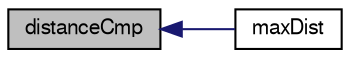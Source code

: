 digraph "distanceCmp"
{
  bgcolor="transparent";
  edge [fontname="FreeSans",fontsize="10",labelfontname="FreeSans",labelfontsize="10"];
  node [fontname="FreeSans",fontsize="10",shape=record];
  rankdir="LR";
  Node477 [label="distanceCmp",height=0.2,width=0.4,color="black", fillcolor="grey75", style="filled", fontcolor="black"];
  Node477 -> Node478 [dir="back",color="midnightblue",fontsize="10",style="solid",fontname="FreeSans"];
  Node478 [label="maxDist",height=0.2,width=0.4,color="black",URL="$a27618.html#a1a4f0cbaa7d223abe6af04c76a1b7ca9",tooltip="Returns distance point to furthest away corner. "];
}
